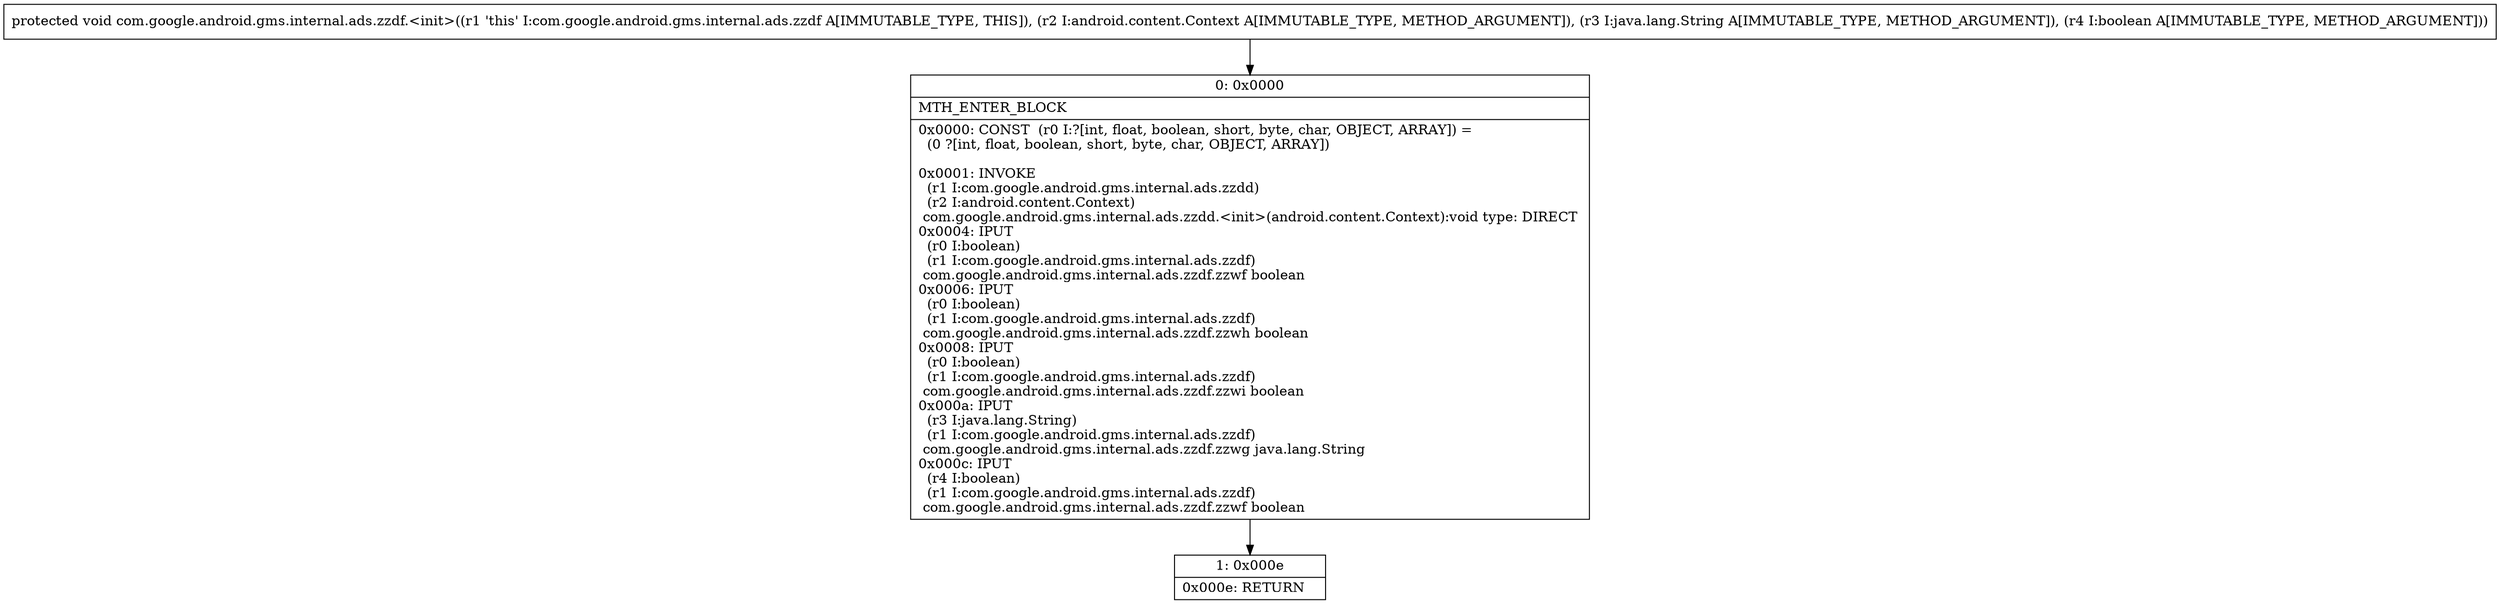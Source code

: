 digraph "CFG forcom.google.android.gms.internal.ads.zzdf.\<init\>(Landroid\/content\/Context;Ljava\/lang\/String;Z)V" {
Node_0 [shape=record,label="{0\:\ 0x0000|MTH_ENTER_BLOCK\l|0x0000: CONST  (r0 I:?[int, float, boolean, short, byte, char, OBJECT, ARRAY]) = \l  (0 ?[int, float, boolean, short, byte, char, OBJECT, ARRAY])\l \l0x0001: INVOKE  \l  (r1 I:com.google.android.gms.internal.ads.zzdd)\l  (r2 I:android.content.Context)\l com.google.android.gms.internal.ads.zzdd.\<init\>(android.content.Context):void type: DIRECT \l0x0004: IPUT  \l  (r0 I:boolean)\l  (r1 I:com.google.android.gms.internal.ads.zzdf)\l com.google.android.gms.internal.ads.zzdf.zzwf boolean \l0x0006: IPUT  \l  (r0 I:boolean)\l  (r1 I:com.google.android.gms.internal.ads.zzdf)\l com.google.android.gms.internal.ads.zzdf.zzwh boolean \l0x0008: IPUT  \l  (r0 I:boolean)\l  (r1 I:com.google.android.gms.internal.ads.zzdf)\l com.google.android.gms.internal.ads.zzdf.zzwi boolean \l0x000a: IPUT  \l  (r3 I:java.lang.String)\l  (r1 I:com.google.android.gms.internal.ads.zzdf)\l com.google.android.gms.internal.ads.zzdf.zzwg java.lang.String \l0x000c: IPUT  \l  (r4 I:boolean)\l  (r1 I:com.google.android.gms.internal.ads.zzdf)\l com.google.android.gms.internal.ads.zzdf.zzwf boolean \l}"];
Node_1 [shape=record,label="{1\:\ 0x000e|0x000e: RETURN   \l}"];
MethodNode[shape=record,label="{protected void com.google.android.gms.internal.ads.zzdf.\<init\>((r1 'this' I:com.google.android.gms.internal.ads.zzdf A[IMMUTABLE_TYPE, THIS]), (r2 I:android.content.Context A[IMMUTABLE_TYPE, METHOD_ARGUMENT]), (r3 I:java.lang.String A[IMMUTABLE_TYPE, METHOD_ARGUMENT]), (r4 I:boolean A[IMMUTABLE_TYPE, METHOD_ARGUMENT])) }"];
MethodNode -> Node_0;
Node_0 -> Node_1;
}

